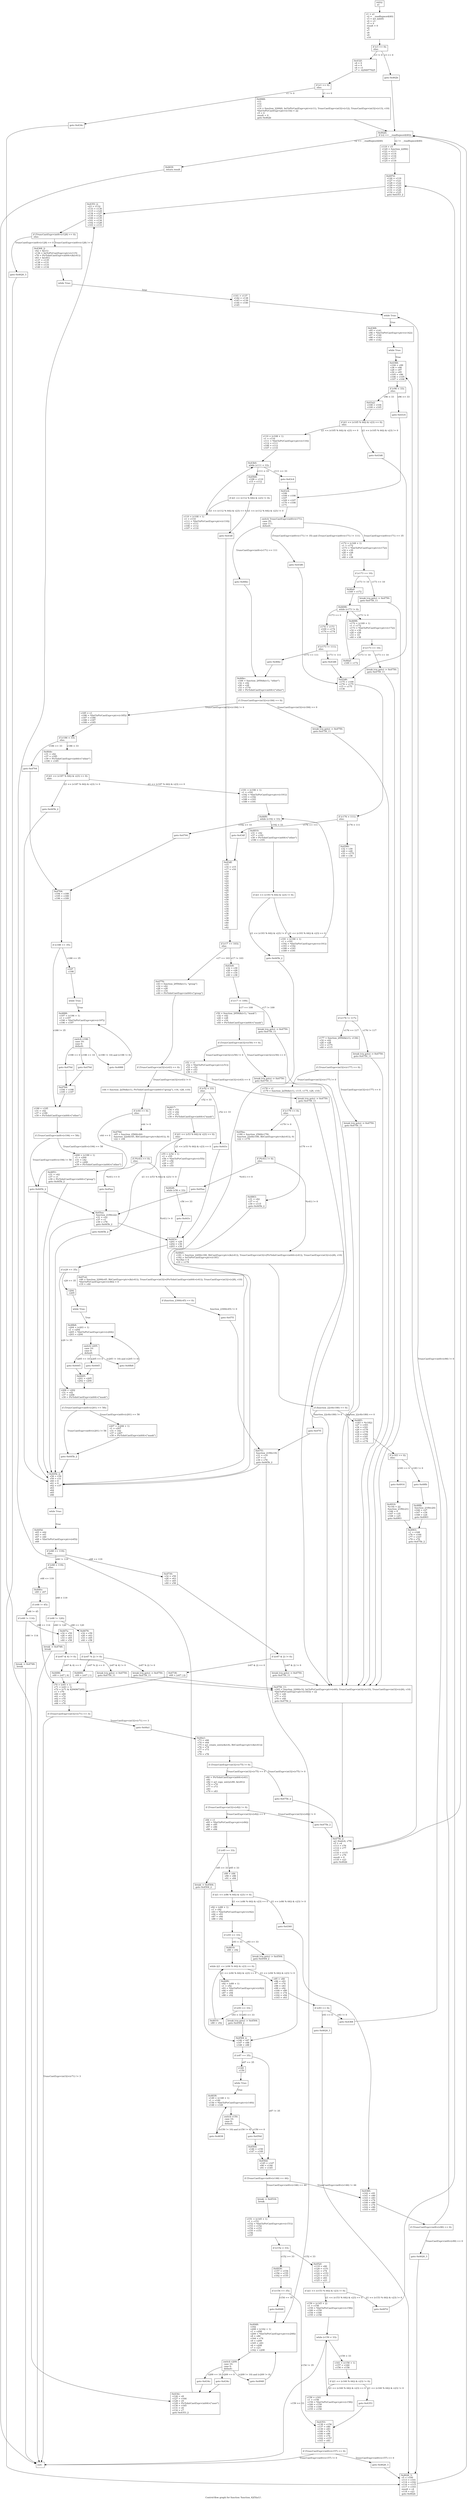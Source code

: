 digraph "Control-flow graph for function 'function_42f3(a1)'." {
  label="Control-flow graph for function 'function_42f3(a1)'.";
  node [shape=record];

  Node079736A8 [label="{entry:\l  a1\l}"];
  Node079736A8 -> Node07973390;
  Node07973390 [label="{  v1 = a1\l  v2 = __readfsqword(40)\l  v3 = acl_init(0)\l  v4 = v3\l  v5 = 0\l  result = 0\l  v6\l  v7\l  v8\l  v9\l  v10\l}"];
  Node07973390 -> Node07973810;
  Node07973810 [label="{  if (v3 == 0):\l  else:\l}"];
  Node07973810 -> Node07973F60 [label="v3 == 0"];
  Node07973810 -> Node07973E88 [label="v3 != 0"];
  Node07973F60 [label="{  goto 0x462b\l}"];
  Node07973F60 -> Node0796C2C8;
  Node07973E88 [label="{0x432f:\l  v8 = 0\l  v9 = 0\l  v6 = v1\l  v7 = -4294977025\l}"];
  Node07973E88 -> Node07973FA8;
  Node0796C2C8 [label="{0x462b:\l  if (v2 == __readfsqword(40)):\l}"];
  Node0796C2C8 -> Node07973DF8 [label="v2 == __readfsqword(40)"];
  Node0796C2C8 -> Node0796C628 [label="v2 != __readfsqword(40)"];
  Node07973FA8 [label="{  if (v1 == 0):\l  else:\l}"];
  Node07973FA8 -> Node0796C598 [label="v1 == 0"];
  Node07973FA8 -> Node0796CC10 [label="v1 != 0"];
  Node07973DF8 [label="{0x463f:\l  return result\l}"];
  Node07973DF8 -> Node079738A0;
  Node0796C628 [label="{  v119 = v5\l  v120 = function_2290()\l  v121 = v113\l  v122 = v114\l  v123 = v116\l  v124 = v117\l  v125 = v118\l}"];
  Node0796C628 -> Node0796C7D8;
  Node0796C598 [label="{0x4968:\l  v11\l  v12\l  v13\l  v14 = function_2200(0, IntToPtrCastExpr\<ptr\>(v11), TruncCastExpr\<int32\>(v12), TruncCastExpr\<int32\>(v13), v10)\l  *(IntToPtrCastExpr\<ptr\>(v14)) = 22\l  v5 = 0\l  result = 0\l  goto 0x462b\l}"];
  Node0796C598 -> Node0796C2C8;
  Node0796CC10 [label="{  goto 0x434c\l}"];
  Node0796CC10 -> Node07973F18;
  Node079738A0 [label="{exit:\l}"];
  Node0796C7D8 [label="{0x497d:\l  v126 = v119\l  v127 = v121\l  v128 = v122\l  v129 = v123\l  v130 = v124\l  v131 = v120\l  v132 = v125\l  goto 0x4353_2\l}"];
  Node0796C7D8 -> Node07973ED0;
  Node07973F18 [label="{0x434c:\l  v126 = v8\l  v127 = v164\l  v128 = v9\l  v129 = PtrToIntCastExpr\<int64\>(\"user\")\l  v130 = v165\l  v131 = v6\l  v132 = v7\l  goto 0x4353_2\l}"];
  Node07973F18 -> Node07973ED0;
  Node07973ED0 [label="{0x4353_2:\l  v23 = v132\l  v133 = v130\l  v115 = v129\l  v134 = v127\l  v135 = v126\l  v100 = v135\l  v101 = v134\l  v102 = v128\l  v103 = v133\l}"];
  Node07973ED0 -> Node07973B70;
  Node07973B70 [label="{  if (TruncCastExpr\<int8\>(v128) == 0):\l  else:\l}"];
  Node07973B70 -> Node079751A8 [label="TruncCastExpr\<int8\>(v128) == 0"];
  Node07973B70 -> Node079753A0 [label="TruncCastExpr\<int8\>(v128) != 0"];
  Node079751A8 [label="{  goto 0x4626_3\l}"];
  Node079751A8 -> Node0796C790;
  Node079753A0 [label="{0x4368_2:\l  v42 = &(v1)\l  v136 = IntToPtrCastExpr\<ptr\>(v115)\l  v78 = PtrToIntCastExpr\<int64\>(&(v41))\l  v83 = &(v81)\l  v137 = v135\l  v138 = v131\l  v139 = v133\l  v140 = v134\l}"];
  Node079753A0 -> Node07975508;
  Node0796C790 [label="{0x4626_3:\l  v5 = v100\l  v113 = v101\l  v114 = v102\l  v116 = v115\l  v117 = v103\l  result = v4\l  v118 = v23\l  goto 0x462b\l}"];
  Node0796C790 -> Node0796C2C8;
  Node07975508 [label="{  while True:\l}"];
  Node07975508 -> Node07975B38 [label="True"];
  Node07975B38 [label="{  v141 = v137\l  v142 = v138\l  v143 = v139\l  v144 = v140\l  v145\l}"];
  Node07975B38 -> Node0796C3E8;
  Node0796C3E8 [label="{  while True:\l}"];
  Node0796C3E8 -> Node0796CCE8 [label="True"];
  Node0796CCE8 [label="{0x4368:\l  v95 = v141\l  v96 = *(IntToPtrCastExpr\<ptr\>(v142))\l  v97 = v144\l  v98 = v143\l  v99 = v142\l}"];
  Node0796CCE8 -> Node0796D000;
  Node0796D000 [label="{  while True:\l}"];
  Node0796D000 -> Node07974668 [label="True"];
  Node07974668 [label="{0x4368:\l  v104 = v99\l  v38 = v98\l  v28 = v97\l  v30 = v95\l  v105 = v96\l  v106 = v105\l  v107 = v104\l}"];
  Node07974668 -> Node079746B0;
  Node079746B0 [label="{  if (v96 \< 33):\l  else:\l}"];
  Node079746B0 -> Node07974D28 [label="v96 \< 33"];
  Node079746B0 -> Node07974E00 [label="v96 \>= 33"];
  Node07974D28 [label="{0x43a2:\l  v108 = v104\l  v109 = v105\l}"];
  Node07974D28 -> Node07974DB8;
  Node07974E00 [label="{  goto 0x43c4\l}"];
  Node07974E00 -> Node07975BC8;
  Node07974DB8 [label="{  if (((1 \<\< (v105 % 64)) & v23) == 0):\l  else:\l}"];
  Node07974DB8 -> Node079755E0 [label="((1 \<\< (v105 % 64)) & v23) == 0"];
  Node07974DB8 -> Node07975CE8 [label="((1 \<\< (v105 % 64)) & v23) != 0"];
  Node07975BC8 [label="{0x43c4:\l  v106\l  v109 = v106\l  v107\l  v169 = v107\l  v170 = v106\l  v171\l}"];
  Node07975BC8 -> Node079759D0;
  Node079755E0 [label="{  v110 = (v108 + 1)\l  v1 = v110\l  v111 = *(IntToPtrCastExpr\<ptr\>(v110))\l  v112 = v111\l  v106 = v112\l  v107 = v110\l}"];
  Node079755E0 -> Node07975C10;
  Node07975CE8 [label="{  goto 0x43d6\l}"];
  Node07975CE8 -> Node07975D30;
  Node079759D0 [label="{  switch TruncCastExpr\<int8\>(v171):\l  case 35:\l  case 111:\l  default:\l}"];
  Node079759D0 -> Node07976090 [label="TruncCastExpr\<int8\>(v171) == 35"];
  Node079759D0 -> Node079760D8 [label="TruncCastExpr\<int8\>(v171) == 111"];
  Node079759D0 -> Node07975E50 [label="(TruncCastExpr\<int8\>(v171) != 35) and (TruncCastExpr\<int8\>(v171) != 111)"];
  Node07975C10 [label="{0x43b0:\l  while (v111 \< 33):\l}"];
  Node07975C10 -> Node07975F70 [label="v111 \< 33"];
  Node07975C10 -> Node07975AA8 [label="v111 \>= 33"];
  Node07975D30 [label="{0x43d6:\l  v175 = v109\l  v176 = v175\l  v15 = v175\l  v136\l}"];
  Node07975D30 -> Node079758B0;
  Node07976090 [label="{  v172 = (v169 + 1)\l  v1 = v172\l  v173 = *(IntToPtrCastExpr\<ptr\>(v172))\l  v32 = v30\l  v26 = v28\l  v33 = 10\l  v40 = v38\l}"];
  Node07976090 -> Node079763F0;
  Node079760D8 [label="{  goto 0x46bc\l}"];
  Node079760D8 -> Node079758F8;
  Node07975E50 [label="{  goto 0x43d6\l}"];
  Node07975E50 -> Node07975D30;
  Node07975F70 [label="{0x4568:\l  v108 = v110\l  v15 = v112\l}"];
  Node07975F70 -> Node07975FB8;
  Node07975AA8 [label="{  goto 0x43c4\l}"];
  Node07975AA8 -> Node07975BC8;
  Node079758B0 [label="{  if (v176 \> 111):\l  else:\l}"];
  Node079758B0 -> Node07976120 [label="v176 \> 111"];
  Node079758B0 -> Node07976438 [label="v176 \<= 111"];
  Node079763F0 [label="{  if (v173 == 10):\l}"];
  Node079763F0 -> Node07976AF8 [label="v173 == 10"];
  Node079763F0 -> Node07976708 [label="v173 != 10"];
  Node079758F8 [label="{0x46bc:\l  v184 = function_2950(&(v1), \"other\")\l  v32 = v42\l  v26 = v28\l  v33 = v170\l  v40 = PtrToIntCastExpr\<int64\>(\"other\")\l}"];
  Node079758F8 -> Node07975598;
  Node07975FB8 [label="{  if (((1 \<\< (v112 % 64)) & v23) != 0):\l}"];
  Node07975FB8 -> Node07976EA0 [label="((1 \<\< (v112 % 64)) & v23) != 0"];
  Node07975FB8 -> Node07976678 [label="((1 \<\< (v112 % 64)) & v23) == 0"];
  Node07976120 [label="{0x4580:\l  v32 = v30\l  v26 = v28\l  v33 = v175\l  v40 = v38\l}"];
  Node07976120 -> Node07976168;
  Node07976438 [label="{  goto 0x43df\l}"];
  Node07976438 -> Node079738E8;
  Node07976AF8 [label="{break (via goto) -\> 0x4750:\l  goto 0x4750_11\l}"];
  Node07976AF8 -> Node0796CC58;
  Node07976708 [label="{0x46af:\l  v169 = v172\l}"];
  Node07976708 -> Node07976000;
  Node07975598 [label="{  if (TruncCastExpr\<int32\>(v184) == 0):\l}"];
  Node07975598 -> Node079764C8 [label="TruncCastExpr\<int32\>(v184) == 0"];
  Node07975598 -> Node07975A60 [label="TruncCastExpr\<int32\>(v184) != 0"];
  Node07976EA0 [label="{  goto 0x43df\l}"];
  Node07976EA0 -> Node079738E8;
  Node07976678 [label="{  v110 = (v108 + 1)\l  v1 = v110\l  v111 = *(IntToPtrCastExpr\<ptr\>(v110))\l  v112 = v111\l  v106 = v112\l  v107 = v110\l}"];
  Node07976678 -> Node07975C10;
  Node07976168 [label="{  if (v176 != 117):\l}"];
  Node07976168 -> Node079768B8 [label="v176 != 117"];
  Node07976168 -> Node079761B0 [label="v176 == 117"];
  Node079738E8 [label="{0x43df:\l  v15\l  v16 = v15\l  v17 = v16\l  v18\l  v19\l  v20\l  v21\l  v22\l  v23\l  v24\l  v25\l  v26\l  v27\l  v28\l  v29\l  v30\l  v31\l  v32\l  v33\l  v34\l  v35\l  v36\l  v37\l  v38\l  v39\l  v40\l  v41\l  v42\l}"];
  Node079738E8 -> Node079739C0;
  Node0796CC58 [label="{0x4750_11:\l  v163 = function_2200(v32, IntToPtrCastExpr\<ptr\>(v40), TruncCastExpr\<int32\>(v33), TruncCastExpr\<int32\>(v26), v10)\l  *(IntToPtrCastExpr\<ptr\>(v163)) = 22\l  v76 = v26\l  v77 = v33\l  v79 = v40\l  goto 0x475b_2\l}"];
  Node0796CC58 -> Node0796CB38;
  Node07976000 [label="{0x4698:\l  while (v173 != 0):\l}"];
  Node07976000 -> Node07976EE8 [label="v173 != 0"];
  Node07976000 -> Node07976048 [label="v173 == 0"];
  Node079764C8 [label="{break (via goto) -\> 0x4750:\l  goto 0x4750_11\l}"];
  Node079764C8 -> Node0796CC58;
  Node07975A60 [label="{  v185 = v1\l  v186 = *(IntToPtrCastExpr\<ptr\>(v185))\l  v187 = v186\l  v188 = v187\l  v189 = v185\l}"];
  Node07975A60 -> Node07975E08;
  Node079768B8 [label="{break (via goto) -\> 0x4750:\l  goto 0x4750_11\l}"];
  Node079768B8 -> Node0796CC58;
  Node079761B0 [label="{  v177 = function_2950(&(v1), v136)\l  v32 = v42\l  v26 = v28\l  v33 = v175\l  v40 = v115\l}"];
  Node079761B0 -> Node07976240;
  Node079739C0 [label="{  if (v17 == 103):\l  else:\l}"];
  Node079739C0 -> Node07968728 [label="v17 == 103"];
  Node079739C0 -> Node0796AFF0 [label="v17 != 103"];
  Node0796CB38 [label="{0x475b_2:\l  acl_free(v4, v79)\l  v5 = v4\l  v113 = v76\l  v114 = v77\l  v115\l  v116 = v115\l  v117 = v79\l  result = 0\l  v118 = v23\l  goto 0x462b\l}"];
  Node0796CB38 -> Node0796C2C8;
  Node07976EE8 [label="{0x4698:\l  v172 = (v169 + 1)\l  v1 = v172\l  v173 = *(IntToPtrCastExpr\<ptr\>(v172))\l  v32 = v30\l  v26 = v28\l  v33 = 10\l  v40 = v38\l}"];
  Node07976EE8 -> Node07976828;
  Node07976048 [label="{  v174 = v173\l  v109 = v174\l  v170 = v174\l}"];
  Node07976048 -> Node07976558;
  Node07975E08 [label="{  if (v186 \< 33):\l  else:\l}"];
  Node07975E08 -> Node07976F30 [label="v186 \< 33"];
  Node07975E08 -> Node07976948 [label="v186 \>= 33"];
  Node07976240 [label="{  if (TruncCastExpr\<int32\>(v177) == 0):\l}"];
  Node07976240 -> Node07976FC0 [label="TruncCastExpr\<int32\>(v177) == 0"];
  Node07976240 -> Node07976318 [label="TruncCastExpr\<int32\>(v177) != 0"];
  Node07968728 [label="{0x4770:\l  v43 = function_2950(&(v1), \"group\")\l  v32 = v42\l  v26 = v28\l  v33 = v16\l  v40 = PtrToIntCastExpr\<int64\>(\"group\")\l}"];
  Node07968728 -> Node07968C80;
  Node0796AFF0 [label="{0x43e8:\l  v32 = v30\l  v26 = v28\l  v33 = v16\l  v40 = v38\l}"];
  Node0796AFF0 -> Node0796AB28;
  Node07976828 [label="{  if (v173 == 10):\l}"];
  Node07976828 -> Node07966F88 [label="v173 == 10"];
  Node07976828 -> Node07976C18 [label="v173 != 10"];
  Node07976558 [label="{  if (v173 != 111):\l  else:\l}"];
  Node07976558 -> Node079767E0 [label="v173 != 111"];
  Node07976558 -> Node07976BD0 [label="v173 == 111"];
  Node07976F30 [label="{0x46de:\l  v31 = v42\l  v37 = v185\l  v39 = PtrToIntCastExpr\<int64\>(\"other\")\l  v190 = v185\l}"];
  Node07976F30 -> Node07976870;
  Node07976948 [label="{  goto 0x4704\l}"];
  Node07976948 -> Node07975628;
  Node07976FC0 [label="{break (via goto) -\> 0x4750:\l  goto 0x4750_11\l}"];
  Node07976FC0 -> Node0796CC58;
  Node07976318 [label="{  v178 = v1\l  v179 = function_2a50(&(v1), v115, v175, v28, v10)\l}"];
  Node07976318 -> Node079763A8;
  Node07968C80 [label="{  if (TruncCastExpr\<int32\>(v43) == 0):\l}"];
  Node07968C80 -> Node0796C868 [label="TruncCastExpr\<int32\>(v43) == 0"];
  Node07968C80 -> Node07969580 [label="TruncCastExpr\<int32\>(v43) != 0"];
  Node0796AB28 [label="{  if (v17 != 109):\l}"];
  Node0796AB28 -> Node0796CBC8 [label="v17 != 109"];
  Node0796AB28 -> Node0796AB70 [label="v17 == 109"];
  Node07966F88 [label="{break (via goto) -\> 0x4750:\l  goto 0x4750_11\l}"];
  Node07966F88 -> Node0796CC58;
  Node07976C18 [label="{0x46af:\l  v169 = v172\l}"];
  Node07976C18 -> Node07976000;
  Node079767E0 [label="{  goto 0x43d6\l}"];
  Node079767E0 -> Node07975D30;
  Node07976BD0 [label="{  goto 0x46bc\l}"];
  Node07976BD0 -> Node079758F8;
  Node07976870 [label="{  if (((1 \<\< (v187 % 64)) & v23) == 0):\l  else:\l}"];
  Node07976870 -> Node07976E10 [label="((1 \<\< (v187 % 64)) & v23) == 0"];
  Node07976870 -> Node07967138 [label="((1 \<\< (v187 % 64)) & v23) != 0"];
  Node07975628 [label="{0x4704:\l  v194 = v188\l  v195 = v189\l  v196 = v189\l}"];
  Node07975628 -> Node07975670;
  Node079763A8 [label="{  if (v179 == 0):\l  else:\l}"];
  Node079763A8 -> Node07976900 [label="v179 == 0"];
  Node079763A8 -> Node07976798 [label="v179 != 0"];
  Node0796C868 [label="{break (via goto) -\> 0x4750:\l  goto 0x4750_11\l}"];
  Node0796C868 -> Node0796CC58;
  Node07969580 [label="{  v44 = function_2a50(&(v1), PtrToIntCastExpr\<int64\>(\"group\"), v16, v28, v10)\l}"];
  Node07969580 -> Node07969A00;
  Node0796CBC8 [label="{break (via goto) -\> 0x4750:\l  goto 0x4750_11\l}"];
  Node0796CBC8 -> Node0796CC58;
  Node0796AB70 [label="{  v50 = function_2950(&(v1), \"mask\")\l  v32 = v42\l  v26 = v28\l  v33 = v16\l  v40 = PtrToIntCastExpr\<int64\>(\"mask\")\l}"];
  Node0796AB70 -> Node0796ABB8;
  Node07976E10 [label="{  v191 = (v190 + 1)\l  v1 = v191\l  v192 = *(IntToPtrCastExpr\<ptr\>(v191))\l  v193 = v192\l  v188 = v193\l  v189 = v191\l}"];
  Node07976E10 -> Node07967018;
  Node07967138 [label="{  goto 0x445b_2\l}"];
  Node07967138 -> Node07973930;
  Node07975670 [label="{  if (v188 == 35):\l}"];
  Node07975670 -> Node07976CF0 [label="v188 == 35"];
  Node07975670 -> Node079756B8 [label="v188 != 35"];
  Node07976900 [label="{0x4863:\l  v31 = v42\l  v37 = v1\l  v39 = v115\l  goto 0x445b_2\l}"];
  Node07976900 -> Node07973930;
  Node07976798 [label="{0x45ba:\l  v180 = function_2560(v179)\l  function_22e0(v180, BitCastExpr\<ptr\>(&(v41)), 0)\l  v22 = v179\l}"];
  Node07976798 -> Node07976B88;
  Node07969A00 [label="{  if (v44 == 0):\l  else:\l}"];
  Node07969A00 -> Node0796C748 [label="v44 == 0"];
  Node07969A00 -> Node0796C8B0 [label="v44 != 0"];
  Node0796ABB8 [label="{  if (TruncCastExpr\<int32\>(v50) == 0):\l}"];
  Node0796ABB8 -> Node0796C940 [label="TruncCastExpr\<int32\>(v50) == 0"];
  Node0796ABB8 -> Node0796BB30 [label="TruncCastExpr\<int32\>(v50) != 0"];
  Node07967018 [label="{0x46f0:\l  while (v192 \< 33):\l}"];
  Node07967018 -> Node07966BE0 [label="v192 \< 33"];
  Node07967018 -> Node079672E8 [label="v192 \>= 33"];
  Node07973930 [label="{0x445b_2:\l  v58 = v39\l  v59 = v31\l  v60 = 0\l  v61 = 0\l  v62 = v37\l  v63\l  v64\l  v65\l  v66\l}"];
  Node07973930 -> Node079731E0;
  Node07976CF0 [label="{  v197\l  v198\l}"];
  Node07976CF0 -> Node079769D8;
  Node079756B8 [label="{  v199 = v195\l  v31 = v42\l  v37 = v199\l  v39 = PtrToIntCastExpr\<int64\>(\"other\")\l}"];
  Node079756B8 -> Node07975700;
  Node07976B88 [label="{  if (*(v41) != 0):\l  else:\l}"];
  Node07976B88 -> Node079670A8 [label="*(v41) != 0"];
  Node07976B88 -> Node07967180 [label="*(v41) == 0"];
  Node0796C748 [label="{0x4851:\l  v31 = v42\l  v37 = v1\l  v39 = PtrToIntCastExpr\<int64\>(\"group\")\l  goto 0x445b_2\l}"];
  Node0796C748 -> Node07973930;
  Node0796C8B0 [label="{0x479d:\l  v45 = function_2560(v44)\l  function_22e0(v45, BitCastExpr\<ptr\>(&(v41)), 0)\l  v22 = v44\l}"];
  Node0796C8B0 -> Node0796C8F8;
  Node0796C940 [label="{break (via goto) -\> 0x4750:\l  goto 0x4750_11\l}"];
  Node0796C940 -> Node0796CC58;
  Node0796BB30 [label="{  v51 = v1\l  v52 = *(IntToPtrCastExpr\<ptr\>(v51))\l  v53 = v52\l  v29 = v53\l  v36 = v51\l}"];
  Node0796BB30 -> Node0796B350;
  Node07966BE0 [label="{0x4810:\l  v31 = v42\l  v37 = v191\l  v39 = PtrToIntCastExpr\<int64\>(\"other\")\l  v190 = v191\l}"];
  Node07966BE0 -> Node07966D90;
  Node079672E8 [label="{  goto 0x4704\l}"];
  Node079672E8 -> Node07975628;
  Node079731E0 [label="{  while True:\l}"];
  Node079731E0 -> Node0796B980 [label="True"];
  Node079769D8 [label="{  while True:\l}"];
  Node079769D8 -> Node07966EB0 [label="True"];
  Node07975700 [label="{  if (TruncCastExpr\<int8\>(v194) == 58):\l}"];
  Node07975700 -> Node07976750 [label="TruncCastExpr\<int8\>(v194) == 58"];
  Node07975700 -> Node07975AF0 [label="TruncCastExpr\<int8\>(v194) != 58"];
  Node079670A8 [label="{0x48d1:\l  v181 = function_2200(v180, BitCastExpr\<ptr\>(&(v41)), TruncCastExpr\<int32\>(PtrToIntCastExpr\<int64\>(v41)), TruncCastExpr\<int32\>(v28), v10)\l  v182 = IntToPtrCastExpr\<ptr\>(v181)\l  *(v182) = 0\l  v19 = v179\l}"];
  Node079670A8 -> Node07966DD8;
  Node07967180 [label="{  goto 0x45ea\l}"];
  Node07967180 -> Node07975478;
  Node0796C8F8 [label="{  if (*(v41) == 0):\l  else:\l}"];
  Node0796C8F8 -> Node079740C8 [label="*(v41) == 0"];
  Node0796C8F8 -> Node07974158 [label="*(v41) != 0"];
  Node0796B350 [label="{  if (v52 \< 33):\l  else:\l}"];
  Node0796B350 -> Node0796CDC0 [label="v52 \< 33"];
  Node0796B350 -> Node0796CB80 [label="v52 \>= 33"];
  Node07966D90 [label="{  if (((1 \<\< (v193 % 64)) & v23) != 0):\l}"];
  Node07966D90 -> Node07966D00 [label="((1 \<\< (v193 % 64)) & v23) != 0"];
  Node07966D90 -> Node07966B98 [label="((1 \<\< (v193 % 64)) & v23) == 0"];
  Node0796B980 [label="{0x445d:\l  v65 = v62\l  v63 = v61\l  v67 = v60\l  v68 = *(IntToPtrCastExpr\<ptr\>(v65))\l  v69\l}"];
  Node0796B980 -> Node0796B740;
  Node07966EB0 [label="{0x4888:\l  v197 = (v196 + 1)\l  v1 = v197\l  v198 = *(IntToPtrCastExpr\<ptr\>(v197))\l  v196 = v197\l}"];
  Node07966EB0 -> Node07967258;
  Node07976750 [label="{  v200 = (v199 + 1)\l  v1 = v200\l  v31 = v42\l  v37 = v200\l  v39 = PtrToIntCastExpr\<int64\>(\"other\")\l}"];
  Node07976750 -> Node07975AF0;
  Node07975AF0 [label="{  goto 0x445b_2\l}"];
  Node07975AF0 -> Node07975478;
  Node07975AF0 -> Node07973930;
  Node07966DD8 [label="{  if (function_22c0(v180) == 0):\l}"];
  Node07966DD8 -> Node07967060 [label="function_22c0(v180) == 0"];
  Node07966DD8 -> Node07966F40 [label="function_22c0(v180) != 0"];
  Node07975478 [label="{0x45ea:\l  function_21f0(v22)\l  v31 = v22\l  v37 = v1\l  v39 = v78\l  goto 0x445b_2\l}"];
  Node07975478 -> Node07974590;
  Node07975478 -> Node07973930;
  Node079740C8 [label="{  goto 0x45ea\l}"];
  Node079740C8 -> Node07975478;
  Node07974158 [label="{0x47cd:\l  v46 = function_2200(v45, BitCastExpr\<ptr\>(&(v41)), TruncCastExpr\<int32\>(PtrToIntCastExpr\<int64\>(v41)), TruncCastExpr\<int32\>(v28), v10)\l  *(IntToPtrCastExpr\<ptr\>(v46)) = 0\l  v19 = v44\l}"];
  Node07974158 -> Node079741A0;
  Node0796CDC0 [label="{0x4417:\l  v54 = v51\l  v31 = v42\l  v37 = v51\l  v39 = PtrToIntCastExpr\<int64\>(\"mask\")\l}"];
  Node0796CDC0 -> Node0796C988;
  Node0796CB80 [label="{  goto 0x443c\l}"];
  Node0796CB80 -> Node07974590;
  Node07966D00 [label="{  goto 0x445b_2\l}"];
  Node07966D00 -> Node07973930;
  Node07966B98 [label="{  v191 = (v190 + 1)\l  v1 = v191\l  v192 = *(IntToPtrCastExpr\<ptr\>(v191))\l  v193 = v192\l  v188 = v193\l  v189 = v191\l}"];
  Node07966B98 -> Node07967018;
  Node0796B740 [label="{  if (v68 == 119):\l  else:\l}"];
  Node0796B740 -> Node0796CAF0 [label="v68 == 119"];
  Node0796B740 -> Node0796CAA8 [label="v68 != 119"];
  Node07967258 [label="{  switch v198:\l  case 10:\l  case 0:\l  default:\l}"];
  Node07967258 -> Node07966FD0 [label="v198 == 10"];
  Node07967258 -> Node079672A0 [label="v198 == 0"];
  Node07967258 -> Node07966C28 [label="(v198 != 10) and (v198 != 0)"];
  Node07967060 [label="{0x48f1:\l  v183 = *(v182)\l  v27 = v183\l  v34 = v181\l  v20 = v179\l  v24 = v178\l  v18 = v182\l  v35 = v181\l  v21 = v179\l  v25 = v178\l}"];
  Node07967060 -> Node07967378;
  Node07966F40 [label="{  goto 0x47f1\l}"];
  Node07966F40 -> Node079754C0;
  Node07974590 [label="{0x443c:\l  v201 = v29\l  v202 = v36\l  v203 = v36\l}"];
  Node07974590 -> Node07974350;
  Node079741A0 [label="{  if (function_2300(v45) == 0):\l}"];
  Node079741A0 -> Node079741E8 [label="function_2300(v45) != 0"];
  Node0796C988 [label="{  if (((1 \<\< (v53 % 64)) & v23) == 0):\l  else:\l}"];
  Node0796C988 -> Node07974C08 [label="((1 \<\< (v53 % 64)) & v23) == 0"];
  Node0796C988 -> Node07974818 [label="((1 \<\< (v53 % 64)) & v23) != 0"];
  Node0796CAF0 [label="{0x4730:\l  v32 = v59\l  v26 = v63\l  v33 = v65\l  v40 = v58\l}"];
  Node0796CAF0 -> Node0796CE08;
  Node0796CAA8 [label="{  if (v68 \> 119):\l  else:\l}"];
  Node0796CAA8 -> Node07974428 [label="v68 \> 119"];
  Node0796CAA8 -> Node07974938 [label="v68 \<= 119"];
  Node07966FD0 [label="{  goto 0x470d\l}"];
  Node07966FD0 -> Node07976E58;
  Node079672A0 [label="{  goto 0x470d\l}"];
  Node079672A0 -> Node07976E58;
  Node07966C28 [label="{  goto 0x4888\l}"];
  Node07966C28 -> Node07966EB0;
  Node07967378 [label="{  if (v183 == 0):\l  else:\l}"];
  Node07967378 -> Node07968410 [label="v183 == 0"];
  Node07967378 -> Node0793D708 [label="v183 != 0"];
  Node079754C0 [label="{0x47f1:\l  function_21f0(v19)\l  v31 = v19\l  v37 = v1\l  v39 = v78\l  goto 0x445b_2\l}"];
  Node079754C0 -> Node07974F20;
  Node079754C0 -> Node07973930;
  Node07974350 [label="{  if (v29 == 35):\l}"];
  Node07974350 -> Node07975040 [label="v29 == 35"];
  Node07974350 -> Node07974AE8 [label="v29 != 35"];
  Node079741E8 [label="{  goto 0x47f1\l}"];
  Node079741E8 -> Node079754C0;
  Node07974C08 [label="{  v55 = (v54 + 1)\l  v1 = v55\l  v56 = *(IntToPtrCastExpr\<ptr\>(v55))\l  v57 = v56\l  v29 = v57\l  v36 = v55\l}"];
  Node07974C08 -> Node07974398;
  Node07974818 [label="{  goto 0x445b_2\l}"];
  Node07974818 -> Node07973930;
  Node0796CE08 [label="{  if ((v67 & 2) != 0):\l}"];
  Node0796CE08 -> Node07974BC0 [label="(v67 & 2) != 0"];
  Node0796CE08 -> Node0796C9D0 [label="(v67 & 2) == 0"];
  Node07974428 [label="{  if (v68 != 120):\l}"];
  Node07974428 -> Node07974C98 [label="v68 != 120"];
  Node07974428 -> Node07974A10 [label="v68 == 120"];
  Node07974938 [label="{0x446e:\l  v69 = v67\l}"];
  Node07974938 -> Node07974B78;
  Node07976E58 [label="{0x470d:\l  v194 = v198\l  v195 = v197\l}"];
  Node07976E58 -> Node079756B8;
  Node07968410 [label="{  goto 0x4916\l}"];
  Node07968410 -> Node081A0AE8;
  Node0793D708 [label="{  goto 0x48fb\l}"];
  Node0793D708 -> Node081A0E48;
  Node07974F20 [label="{0x4948:\l  v162\l  v208 = (v162 + 1)\l  v1 = v208\l  v209 = *(IntToPtrCastExpr\<ptr\>(v208))\l  v8 = v80\l  v164 = v74\l  v9 = v209\l  v165 = v83\l  v6 = v208\l  v7 = v23\l  v162 = v208\l}"];
  Node07974F20 -> Node07974E48;
  Node07975040 [label="{  v204\l  v205\l}"];
  Node07975040 -> Node07975430;
  Node07974AE8 [label="{  v206 = v202\l  v31 = v42\l  v37 = v206\l  v39 = PtrToIntCastExpr\<int64\>(\"mask\")\l}"];
  Node07974AE8 -> Node079743E0;
  Node07974398 [label="{0x4428:\l  while (v56 \< 33):\l}"];
  Node07974398 -> Node07974548 [label="v56 \>= 33"];
  Node07974BC0 [label="{break (via goto) -\> 0x4750:\l  goto 0x4750_11\l}"];
  Node07974BC0 -> Node0796CC58;
  Node0796C9D0 [label="{0x4738:\l  v69 = (v67 \| 2)\l}"];
  Node0796C9D0 -> Node0796B398;
  Node07974C98 [label="{break -\> 0x4748:\l  break\l}"];
  Node07974C98 -> Node079738A0;
  Node07974A10 [label="{0x4678:\l  v32 = v59\l  v26 = v63\l  v33 = v65\l  v40 = v58\l}"];
  Node07974A10 -> Node079748A8;
  Node07974B78 [label="{  if (v68 != 45):\l}"];
  Node07974B78 -> Node07975118 [label="v68 != 45"];
  Node07974B78 -> Node0796B398;
  Node081A0AE8 [label="{0x4916:\l  *(v18) = 22\l  function_21f0(v21)\l  v166 = 0\l  v167 = v35\l  v168 = v25\l  goto 0x4903\l}"];
  Node081A0AE8 -> Node081A0DB8;
  Node081A0E48 [label="{0x48fb:\l  function_21f0(v20)\l  v166 = v27\l  v167 = v34\l  v168 = v24\l  goto 0x4903\l}"];
  Node081A0E48 -> Node081A0DB8;
  Node07974E48 [label="{  switch v209:\l  case 10:\l  case 0:\l  default:\l}"];
  Node07974E48 -> Node07975DC0 [label="v209 == 10"];
  Node07974E48 -> Node07975820 [label="v209 == 0"];
  Node07974E48 -> Node079757D8 [label="(v209 != 10) and (v209 != 0)"];
  Node07975430 [label="{  while True:\l}"];
  Node07975430 -> Node07975550 [label="True"];
  Node079743E0 [label="{  if (TruncCastExpr\<int8\>(v201) == 58):\l}"];
  Node079743E0 -> Node07975088 [label="TruncCastExpr\<int8\>(v201) == 58"];
  Node079743E0 -> Node07974620 [label="TruncCastExpr\<int8\>(v201) != 58"];
  Node07974548 [label="{  goto 0x443c\l}"];
  Node07974548 -> Node07974590;
  Node0796B398 [label="{  v70 = (v65 + 1)\l  v71 = (v63 + 1)\l  v72 = (v71 & 4294967295)\l  v1 = v70\l  v60 = v69\l  v61 = v72\l  v62 = v70\l  v64 = v72\l  v66 = v70\l}"];
  Node0796B398 -> Node0796B9C8;
  Node079748A8 [label="{  if ((v67 % 2) != 0):\l}"];
  Node079748A8 -> Node07974CE0 [label="(v67 % 2) != 0"];
  Node079748A8 -> Node07974470 [label="(v67 % 2) == 0"];
  Node07975118 [label="{  if (v68 != 114):\l}"];
  Node07975118 -> Node07975CA0 [label="v68 != 114"];
  Node07975118 -> Node07974D70 [label="v68 == 114"];
  Node081A0DB8 [label="{0x4903:\l  v1 = v168\l  v76 = v166\l  v77 = v167\l  v79 = v78\l  goto 0x475b_2\l}"];
  Node081A0DB8 -> Node0796CB38;
  Node07975DC0 [label="{  goto 0x434c\l}"];
  Node07975DC0 -> Node07973F18;
  Node07975820 [label="{  goto 0x434c\l}"];
  Node07975820 -> Node07973F18;
  Node079757D8 [label="{  goto 0x4948\l}"];
  Node079757D8 -> Node07974F20;
  Node07975550 [label="{0x48b8:\l  v204 = (v203 + 1)\l  v1 = v204\l  v205 = *(IntToPtrCastExpr\<ptr\>(v204))\l  v203 = v204\l}"];
  Node07975550 -> Node07975790;
  Node07975088 [label="{  v207 = (v206 + 1)\l  v1 = v207\l  v31 = v42\l  v37 = v207\l  v39 = PtrToIntCastExpr\<int64\>(\"mask\")\l}"];
  Node07975088 -> Node07974620;
  Node07974620 [label="{  goto 0x445b_2\l}"];
  Node07974620 -> Node07973930;
  Node0796B9C8 [label="{  if (TruncCastExpr\<int32\>(v71) == 3):\l}"];
  Node0796B9C8 -> Node0796CA18 [label="TruncCastExpr\<int32\>(v71) == 3"];
  Node0796B9C8 -> Node079738A0 [label="TruncCastExpr\<int32\>(v71) != 3"];
  Node07974CE0 [label="{break (via goto) -\> 0x4750:\l  goto 0x4750_11\l}"];
  Node07974CE0 -> Node0796CC58;
  Node07974470 [label="{0x4684:\l  v69 = (v67 \| 1)\l}"];
  Node07974470 -> Node0796B398;
  Node07975CA0 [label="{break -\> 0x4748:\l  break\l}"];
  Node07975CA0 -> Node079738A0;
  Node07974D70 [label="{0x447a:\l  v32 = v59\l  v26 = v63\l  v33 = v65\l  v40 = v58\l}"];
  Node07974D70 -> Node07975160;
  Node07975790 [label="{  switch v205:\l  case 10:\l  case 0:\l  default:\l}"];
  Node07975790 -> Node07976510 [label="v205 == 10"];
  Node07975790 -> Node07975E98 [label="v205 == 0"];
  Node07975790 -> Node079762D0 [label="(v205 != 10) and (v205 != 0)"];
  Node0796CA18 [label="{  goto 0x44a1\l}"];
  Node0796CA18 -> Node07973150;
  Node07975160 [label="{  if ((v67 & 4) != 0):\l}"];
  Node07975160 -> Node07975988 [label="(v67 & 4) != 0"];
  Node07975160 -> Node079751F0 [label="(v67 & 4) == 0"];
  Node07976510 [label="{  goto 0x4445\l}"];
  Node07976510 -> Node07974E90;
  Node07975E98 [label="{  goto 0x4445\l}"];
  Node07975E98 -> Node07974E90;
  Node079762D0 [label="{  goto 0x48b8\l}"];
  Node079762D0 -> Node07975550;
  Node07973150 [label="{0x44a1:\l  v73 = v66\l  v74 = v64\l  v75 = acl_create_entry(&(v4), BitCastExpr\<ptr\>(&(v41)))\l  v76 = v74\l  v77 = v73\l  v78\l  v79 = v78\l}"];
  Node07973150 -> Node07973198;
  Node07975988 [label="{break (via goto) -\> 0x4750:\l  goto 0x4750_11\l}"];
  Node07975988 -> Node0796CC58;
  Node079751F0 [label="{0x4486:\l  v69 = (v67 \| 4)\l}"];
  Node079751F0 -> Node0796B398;
  Node07974E90 [label="{0x4445:\l  v201 = v205\l  v202 = v204\l}"];
  Node07974E90 -> Node07974AE8;
  Node07973198 [label="{  if (TruncCastExpr\<int32\>(v75) != 0):\l}"];
  Node07973198 -> Node0796B428 [label="TruncCastExpr\<int32\>(v75) != 0"];
  Node07973198 -> Node07974110 [label="TruncCastExpr\<int32\>(v75) == 0"];
  Node0796B428 [label="{  goto 0x475b_2\l}"];
  Node0796B428 -> Node0796CB38;
  Node07974110 [label="{  v80 = PtrToIntCastExpr\<int64\>(v41)\l  v81\l  v82 = acl_copy_entry(v80, &(v81))\l  v76 = v74\l  v77 = v73\l  v83\l  v79 = v83\l}"];
  Node07974110 -> Node07973D20;
  Node07973D20 [label="{  if (TruncCastExpr\<int32\>(v82) != 0):\l}"];
  Node07973D20 -> Node0796B4B8 [label="TruncCastExpr\<int32\>(v82) != 0"];
  Node07973D20 -> Node079742C0 [label="TruncCastExpr\<int32\>(v82) == 0"];
  Node0796B4B8 [label="{  goto 0x475b_2\l}"];
  Node0796B4B8 -> Node0796CB38;
  Node079742C0 [label="{  v84 = v1\l  v85 = *(IntToPtrCastExpr\<ptr\>(v84))\l  v86 = v85\l  v87 = v86\l  v88 = v84\l}"];
  Node079742C0 -> Node07973C48;
  Node07973C48 [label="{  if (v85 \>= 33):\l}"];
  Node07973C48 -> Node0796B788 [label="v85 \>= 33"];
  Node07973C48 -> Node07973D68 [label="v85 \< 33"];
  Node0796B788 [label="{break -\> 0x4504:\l  goto 0x4504_2\l}"];
  Node0796B788 -> Node0796D678;
  Node07973D68 [label="{  v89 = v84\l  v90 = v86\l  v91 = v84\l}"];
  Node07973D68 -> Node07973CD8;
  Node0796D678 [label="{0x4504_2:\l  v146 = v87\l  v147 = v88\l  v148 = v88\l}"];
  Node0796D678 -> Node0796DB40;
  Node07973CD8 [label="{  if (((1 \<\< (v86 % 64)) & v23) != 0):\l}"];
  Node07973CD8 -> Node0796B8A8 [label="((1 \<\< (v86 % 64)) & v23) != 0"];
  Node07973CD8 -> Node07974278 [label="((1 \<\< (v86 % 64)) & v23) == 0"];
  Node0796DB40 [label="{  if (v87 == 35):\l}"];
  Node0796DB40 -> Node079746F8 [label="v87 == 35"];
  Node0796DB40 -> Node0796DE10 [label="v87 != 35"];
  Node0796B8A8 [label="{  goto 0x4360\l}"];
  Node0796B8A8 -> Node0796E2D8;
  Node07974278 [label="{  v92 = (v89 + 1)\l  v1 = v92\l  v93 = *(IntToPtrCastExpr\<ptr\>(v92))\l  v94 = v93\l  v87 = v94\l  v88 = v92\l}"];
  Node07974278 -> Node07973A98;
  Node079746F8 [label="{  v149\l  v150\l}"];
  Node079746F8 -> Node07974740;
  Node0796DE10 [label="{0x450d:\l  v145 = v147\l  v90 = v146\l  v91 = v145\l}"];
  Node0796DE10 -> Node0796DB88;
  Node0796E2D8 [label="{0x4360:\l  v142 = v91\l  v141 = v80\l  v143 = v83\l  v144 = v74\l  v100 = v80\l  v101 = v74\l  v102 = v90\l  v103 = v83\l}"];
  Node0796E2D8 -> Node07971AD0;
  Node07973A98 [label="{  if (v93 \>= 33):\l}"];
  Node07973A98 -> Node0796B500 [label="v93 \>= 33"];
  Node07973A98 -> Node07973C90 [label="v93 \< 33"];
  Node07974740 [label="{  while True:\l}"];
  Node07974740 -> Node07974ED8 [label="True"];
  Node0796DB88 [label="{  if (TruncCastExpr\<int8\>(v146) == 44):\l}"];
  Node0796DB88 -> Node07974788 [label="TruncCastExpr\<int8\>(v146) == 44"];
  Node0796DB88 -> Node0796E2D8 [label="TruncCastExpr\<int8\>(v146) != 44"];
  Node07971AD0 [label="{  if (TruncCastExpr\<int8\>(v90) == 0):\l}"];
  Node07971AD0 -> Node07974860 [label="TruncCastExpr\<int8\>(v90) == 0"];
  Node07971AD0 -> Node0796C3E8 [label="TruncCastExpr\<int8\>(v90) != 0"];
  Node0796B500 [label="{break (via goto) -\> 0x4504:\l  goto 0x4504_2\l}"];
  Node0796B500 -> Node0796D678;
  Node07973C90 [label="{0x4610:\l  v89 = v92\l}"];
  Node07973C90 -> Node07973E40;
  Node07974ED8 [label="{0x4838:\l  v149 = (v148 + 1)\l  v1 = v149\l  v150 = *(IntToPtrCastExpr\<ptr\>(v149))\l  v148 = v149\l}"];
  Node07974ED8 -> Node07975310;
  Node07974788 [label="{break -\> 0x4516:\l  break\l}"];
  Node07974788 -> Node0796C088;
  Node07974860 [label="{  goto 0x4626_3\l}"];
  Node07974860 -> Node0796C790;
  Node07973E40 [label="{  while (((1 \<\< (v94 % 64)) & v23) == 0):\l}"];
  Node07973E40 -> Node0796B548 [label="((1 \<\< (v94 % 64)) & v23) == 0"];
  Node07973E40 -> Node07973FF0 [label="((1 \<\< (v94 % 64)) & v23) != 0"];
  Node07975310 [label="{  switch v150:\l  case 10:\l  case 0:\l  default:\l}"];
  Node07975310 -> Node07976288 [label="v150 == 0"];
  Node07975310 -> Node07975EE0 [label="(v150 != 10) and (v150 != 0)"];
  Node0796C088 [label="{  v151 = (v145 + 1)\l  v1 = v151\l  v152 = *(IntToPtrCastExpr\<ptr\>(v151))\l  v153 = v152\l  v154 = v153\l  v155 = v151\l  v156\l  v157\l}"];
  Node0796C088 -> Node0796BE00;
  Node0796B548 [label="{0x44f0:\l  v92 = (v89 + 1)\l  v1 = v92\l  v93 = *(IntToPtrCastExpr\<ptr\>(v92))\l  v94 = v93\l  v87 = v94\l  v88 = v92\l}"];
  Node0796B548 -> Node0796B668;
  Node07973FF0 [label="{  v95 = v80\l  v96 = v93\l  v97 = v74\l  v98 = v83\l  v99 = v92\l  v100 = v80\l  v101 = v74\l  v102 = v94\l  v103 = v83\l}"];
  Node07973FF0 -> Node07974308;
  Node07976288 [label="{  goto 0x450d\l}"];
  Node07976288 -> Node07974A58;
  Node07975EE0 [label="{  goto 0x4838\l}"];
  Node07975EE0 -> Node07974ED8;
  Node0796BE00 [label="{  if (v152 \< 33):\l}"];
  Node0796BE00 -> Node07971BA8 [label="v152 \< 33"];
  Node0796BE00 -> Node0796BF20 [label="v152 \>= 33"];
  Node0796B668 [label="{  if (v93 \>= 33):\l}"];
  Node0796B668 -> Node0796C700 [label="v93 \>= 33"];
  Node0796B668 -> Node0796BF68 [label="v93 \< 33"];
  Node07974308 [label="{  if (v93 == 0):\l}"];
  Node07974308 -> Node0796C040 [label="v93 == 0"];
  Node07974308 -> Node07973A50 [label="v93 != 0"];
  Node07974A58 [label="{0x450d:\l  v146 = v150\l  v147 = v149\l}"];
  Node07974A58 -> Node0796DE10;
  Node07971BA8 [label="{0x452f:\l  v119 = v80\l  v120 = v151\l  v121 = v74\l  v122 = v153\l  v123 = v115\l  v124 = v83\l  v125 = v23\l}"];
  Node07971BA8 -> Node07971F50;
  Node0796BF20 [label="{0x4930:\l  v157 = v154\l  v156 = v155\l  v162 = v155\l}"];
  Node0796BF20 -> Node0796BC98;
  Node0796C700 [label="{break (via goto) -\> 0x4504:\l  goto 0x4504_2\l}"];
  Node0796C700 -> Node0796D678;
  Node0796BF68 [label="{0x4610:\l  v89 = v92\l}"];
  Node0796BF68 -> Node07973E40;
  Node0796C040 [label="{  goto 0x4626_3\l}"];
  Node0796C040 -> Node0796C790;
  Node07973A50 [label="{  goto 0x4368\l}"];
  Node07973A50 -> Node07974668;
  Node07971F50 [label="{  if (((1 \<\< (v153 % 64)) & v23) != 0):\l}"];
  Node07971F50 -> Node079748F0 [label="((1 \<\< (v153 % 64)) & v23) != 0"];
  Node07971F50 -> Node07972538 [label="((1 \<\< (v153 % 64)) & v23) == 0"];
  Node0796BC98 [label="{  if (v154 == 35):\l}"];
  Node0796BC98 -> Node07973DB0 [label="v154 == 35"];
  Node0796BC98 -> Node0796C0D0 [label="v154 != 35"];
  Node079748F0 [label="{  goto 0x497d\l}"];
  Node079748F0 -> Node0796C7D8;
  Node07972538 [label="{  v158 = (v145 + 2)\l  v1 = v158\l  v159 = *(IntToPtrCastExpr\<ptr\>(v158))\l  v160 = v159\l  v154 = v160\l  v155 = v158\l}"];
  Node07972538 -> Node07972610;
  Node07973DB0 [label="{  goto 0x4948\l}"];
  Node07973DB0 -> Node07974F20;
  Node0796C0D0 [label="{0x4353:\l  v138 = v156\l  v137 = v80\l  v139 = v83\l  v140 = v74\l  v100 = v80\l  v101 = v74\l  v102 = v157\l  v103 = v83\l}"];
  Node0796C0D0 -> Node0796C1A8;
  Node07972610 [label="{  while (v159 \< 33):\l}"];
  Node07972610 -> Node079749C8 [label="v159 \< 33"];
  Node07972610 -> Node079738A0 [label="v159 \>= 33"];
  Node0796C1A8 [label="{  if (TruncCastExpr\<int8\>(v157) == 0):\l}"];
  Node0796C1A8 -> Node07973AE0 [label="TruncCastExpr\<int8\>(v157) == 0"];
  Node0796C1A8 -> Node079738A0 [label="TruncCastExpr\<int8\>(v157) != 0"];
  Node079749C8 [label="{  v161 = (v158 + 1)\l  v157 = v160\l  v156 = v158\l}"];
  Node079749C8 -> Node07974AA0;
  Node07973AE0 [label="{  goto 0x4626_3\l}"];
  Node07973AE0 -> Node0796C790;
  Node07974AA0 [label="{  if (((1 \<\< (v160 % 64)) & v23) != 0):\l}"];
  Node07974AA0 -> Node07975D78 [label="((1 \<\< (v160 % 64)) & v23) != 0"];
  Node07974AA0 -> Node07974B30 [label="((1 \<\< (v160 % 64)) & v23) == 0"];
  Node07975D78 [label="{  goto 0x4353\l}"];
  Node07975D78 -> Node0796C0D0;
  Node07974B30 [label="{  v158 = v161\l  v1 = v158\l  v159 = *(IntToPtrCastExpr\<ptr\>(v158))\l  v160 = v159\l  v154 = v160\l  v155 = v158\l}"];
  Node07974B30 -> Node07972610;

}
